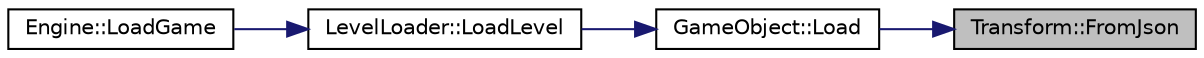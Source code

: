 digraph "Transform::FromJson"
{
 // LATEX_PDF_SIZE
  edge [fontname="Helvetica",fontsize="10",labelfontname="Helvetica",labelfontsize="10"];
  node [fontname="Helvetica",fontsize="10",shape=record];
  rankdir="RL";
  Node17 [label="Transform::FromJson",height=0.2,width=0.4,color="black", fillcolor="grey75", style="filled", fontcolor="black",tooltip="loads the transform from JSON"];
  Node17 -> Node18 [dir="back",color="midnightblue",fontsize="10",style="solid",fontname="Helvetica"];
  Node18 [label="GameObject::Load",height=0.2,width=0.4,color="black", fillcolor="white", style="filled",URL="$class_game_object.html#a45246aaee43206b87c40ef6fdc06111b",tooltip="loads the object from saved state"];
  Node18 -> Node19 [dir="back",color="midnightblue",fontsize="10",style="solid",fontname="Helvetica"];
  Node19 [label="LevelLoader::LoadLevel",height=0.2,width=0.4,color="black", fillcolor="white", style="filled",URL="$class_level_loader.html#ac733be25eccf37abb958dd8e9547599b",tooltip="Load Current Level."];
  Node19 -> Node20 [dir="back",color="midnightblue",fontsize="10",style="solid",fontname="Helvetica"];
  Node20 [label="Engine::LoadGame",height=0.2,width=0.4,color="black", fillcolor="white", style="filled",URL="$class_engine.html#abde21e1bd9d8f467a5d8b464d8bb1ca2",tooltip="loads the game from saved state"];
}
